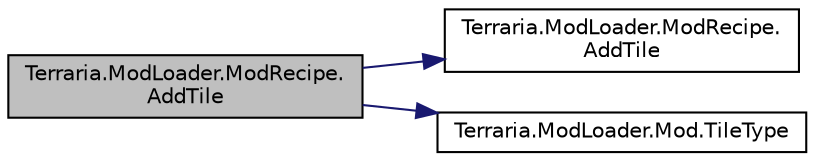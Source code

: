digraph "Terraria.ModLoader.ModRecipe.AddTile"
{
 // LATEX_PDF_SIZE
  edge [fontname="Helvetica",fontsize="10",labelfontname="Helvetica",labelfontsize="10"];
  node [fontname="Helvetica",fontsize="10",shape=record];
  rankdir="LR";
  Node1 [label="Terraria.ModLoader.ModRecipe.\lAddTile",height=0.2,width=0.4,color="black", fillcolor="grey75", style="filled", fontcolor="black",tooltip="Adds a required crafting station to this recipe with the given tile name from the given mod...."];
  Node1 -> Node2 [color="midnightblue",fontsize="10",style="solid",fontname="Helvetica"];
  Node2 [label="Terraria.ModLoader.ModRecipe.\lAddTile",height=0.2,width=0.4,color="black", fillcolor="white", style="filled",URL="$class_terraria_1_1_mod_loader_1_1_mod_recipe.html#a1b20c95779f17c2e6bb137f9ffece43c",tooltip="Adds a required crafting station with the given tile type to this recipe. Ex: recipe...."];
  Node1 -> Node3 [color="midnightblue",fontsize="10",style="solid",fontname="Helvetica"];
  Node3 [label="Terraria.ModLoader.Mod.TileType",height=0.2,width=0.4,color="black", fillcolor="white", style="filled",URL="$class_terraria_1_1_mod_loader_1_1_mod.html#a5d371832fbdd332b57deb42f062f7be0",tooltip="Gets the type of the ModTile of this mod with the given name. Returns 0 if no ModTile with the given ..."];
}
